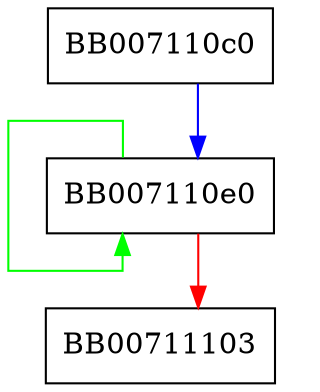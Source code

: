 digraph _aesni_encrypt2 {
  node [shape="box"];
  graph [splines=ortho];
  BB007110c0 -> BB007110e0 [color="blue"];
  BB007110e0 -> BB007110e0 [color="green"];
  BB007110e0 -> BB00711103 [color="red"];
}
